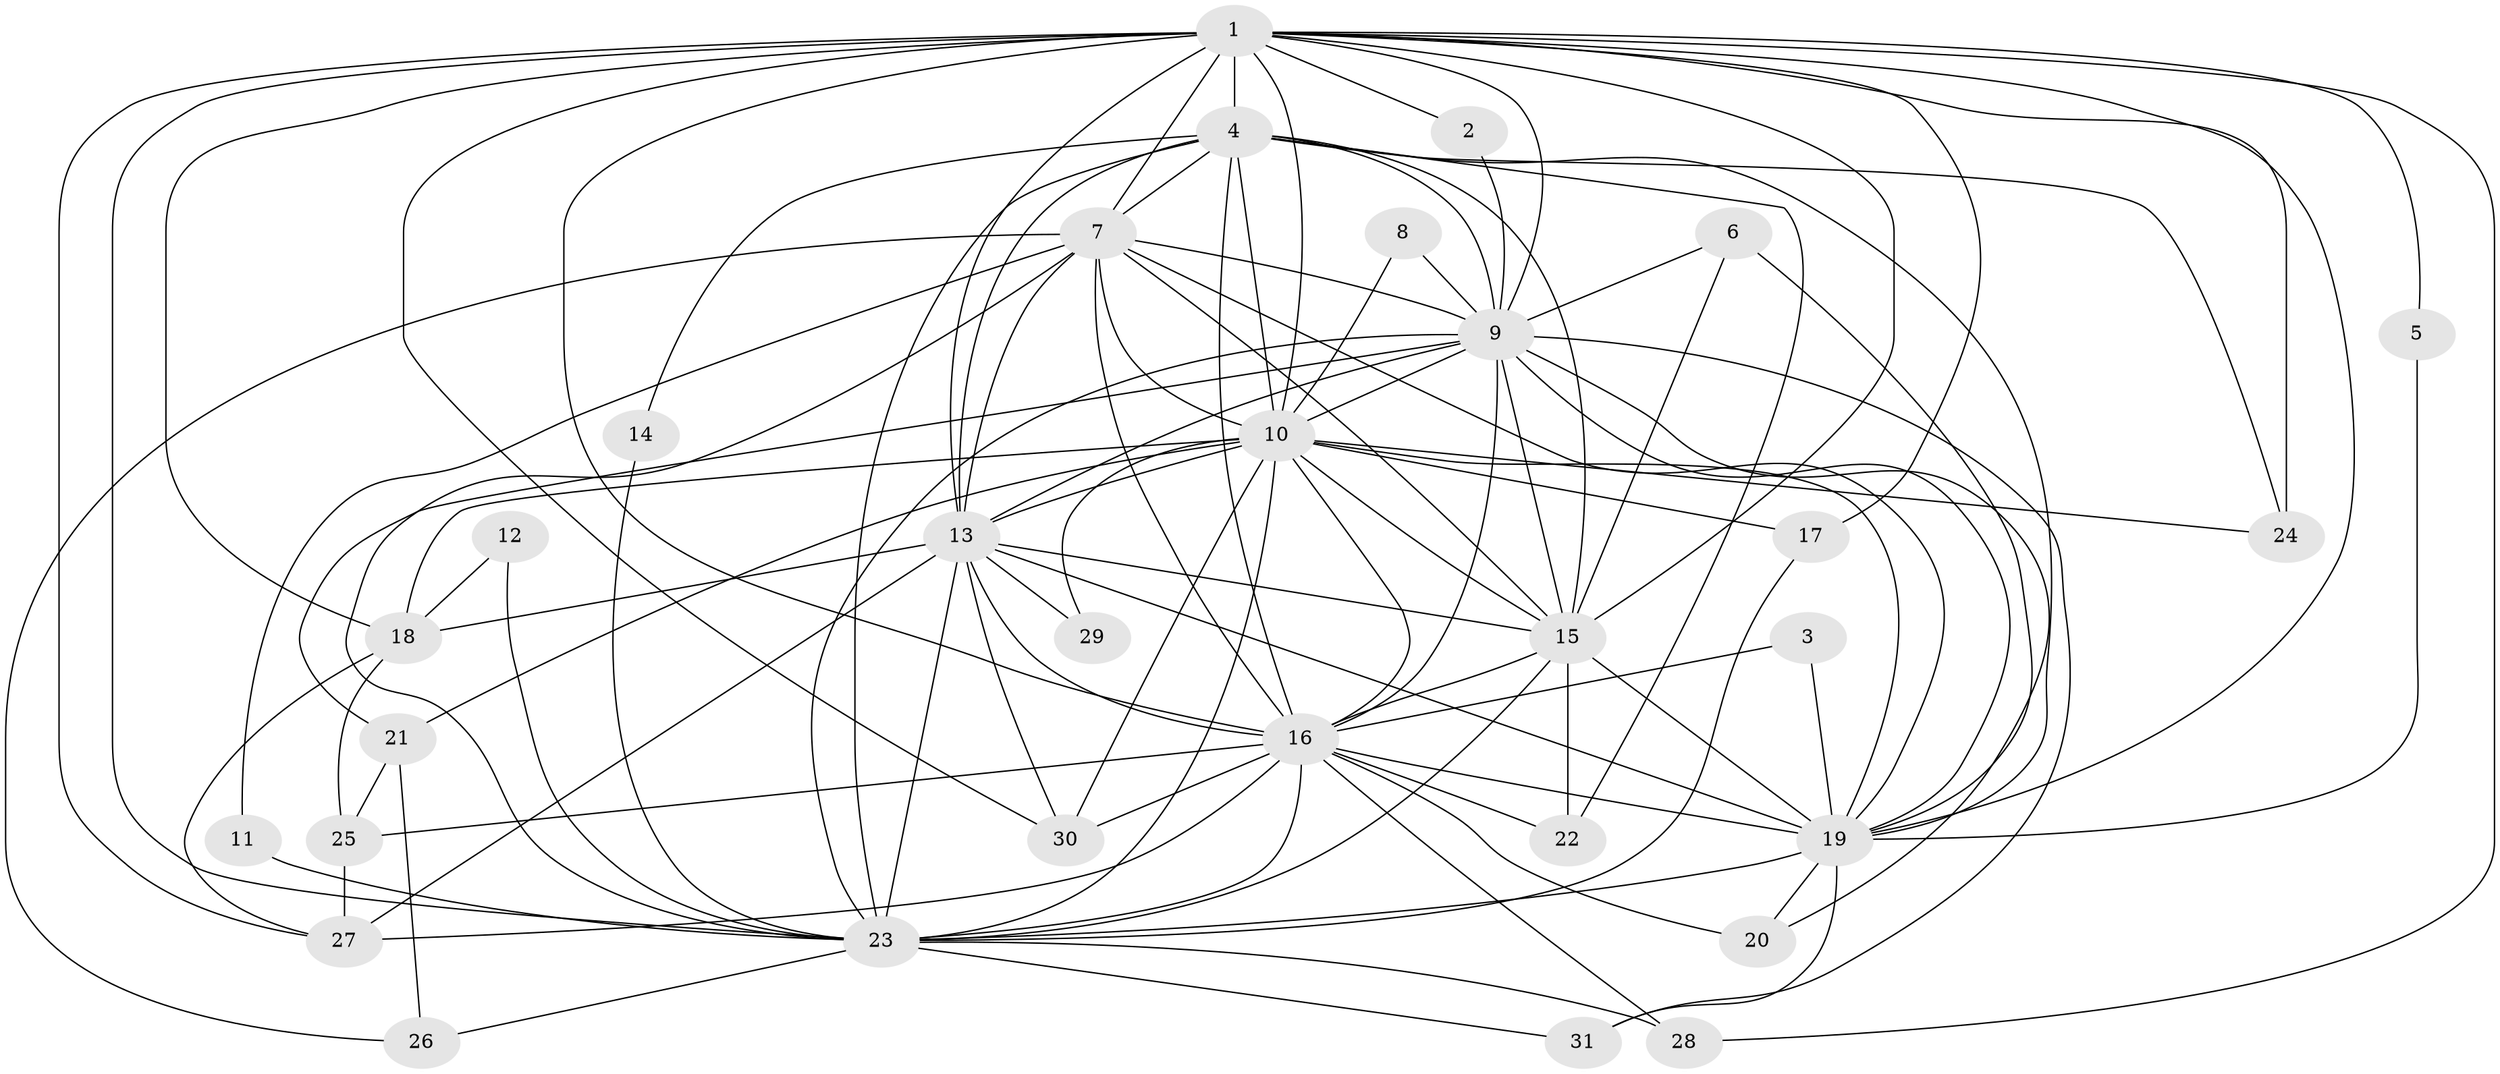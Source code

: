 // original degree distribution, {18: 0.03225806451612903, 20: 0.03225806451612903, 21: 0.016129032258064516, 16: 0.03225806451612903, 15: 0.016129032258064516, 12: 0.03225806451612903, 3: 0.1935483870967742, 2: 0.5645161290322581, 4: 0.04838709677419355, 5: 0.016129032258064516, 7: 0.016129032258064516}
// Generated by graph-tools (version 1.1) at 2025/01/03/09/25 03:01:16]
// undirected, 31 vertices, 102 edges
graph export_dot {
graph [start="1"]
  node [color=gray90,style=filled];
  1;
  2;
  3;
  4;
  5;
  6;
  7;
  8;
  9;
  10;
  11;
  12;
  13;
  14;
  15;
  16;
  17;
  18;
  19;
  20;
  21;
  22;
  23;
  24;
  25;
  26;
  27;
  28;
  29;
  30;
  31;
  1 -- 2 [weight=1.0];
  1 -- 4 [weight=2.0];
  1 -- 5 [weight=1.0];
  1 -- 7 [weight=1.0];
  1 -- 9 [weight=1.0];
  1 -- 10 [weight=1.0];
  1 -- 13 [weight=1.0];
  1 -- 15 [weight=1.0];
  1 -- 16 [weight=1.0];
  1 -- 17 [weight=1.0];
  1 -- 18 [weight=2.0];
  1 -- 19 [weight=1.0];
  1 -- 23 [weight=2.0];
  1 -- 24 [weight=1.0];
  1 -- 27 [weight=1.0];
  1 -- 28 [weight=1.0];
  1 -- 30 [weight=1.0];
  2 -- 9 [weight=1.0];
  3 -- 16 [weight=1.0];
  3 -- 19 [weight=1.0];
  4 -- 7 [weight=1.0];
  4 -- 9 [weight=2.0];
  4 -- 10 [weight=2.0];
  4 -- 13 [weight=1.0];
  4 -- 14 [weight=1.0];
  4 -- 15 [weight=1.0];
  4 -- 16 [weight=1.0];
  4 -- 19 [weight=1.0];
  4 -- 22 [weight=1.0];
  4 -- 23 [weight=1.0];
  4 -- 24 [weight=1.0];
  5 -- 19 [weight=1.0];
  6 -- 9 [weight=1.0];
  6 -- 15 [weight=1.0];
  6 -- 19 [weight=1.0];
  7 -- 9 [weight=1.0];
  7 -- 10 [weight=2.0];
  7 -- 11 [weight=1.0];
  7 -- 13 [weight=1.0];
  7 -- 15 [weight=1.0];
  7 -- 16 [weight=1.0];
  7 -- 19 [weight=1.0];
  7 -- 23 [weight=1.0];
  7 -- 26 [weight=1.0];
  8 -- 9 [weight=2.0];
  8 -- 10 [weight=1.0];
  9 -- 10 [weight=2.0];
  9 -- 13 [weight=1.0];
  9 -- 15 [weight=1.0];
  9 -- 16 [weight=1.0];
  9 -- 19 [weight=1.0];
  9 -- 20 [weight=1.0];
  9 -- 21 [weight=1.0];
  9 -- 23 [weight=1.0];
  9 -- 31 [weight=1.0];
  10 -- 13 [weight=2.0];
  10 -- 15 [weight=1.0];
  10 -- 16 [weight=1.0];
  10 -- 17 [weight=1.0];
  10 -- 18 [weight=1.0];
  10 -- 19 [weight=1.0];
  10 -- 21 [weight=1.0];
  10 -- 23 [weight=1.0];
  10 -- 24 [weight=1.0];
  10 -- 29 [weight=2.0];
  10 -- 30 [weight=1.0];
  11 -- 23 [weight=2.0];
  12 -- 18 [weight=1.0];
  12 -- 23 [weight=1.0];
  13 -- 15 [weight=2.0];
  13 -- 16 [weight=1.0];
  13 -- 18 [weight=1.0];
  13 -- 19 [weight=2.0];
  13 -- 23 [weight=2.0];
  13 -- 27 [weight=1.0];
  13 -- 29 [weight=1.0];
  13 -- 30 [weight=1.0];
  14 -- 23 [weight=1.0];
  15 -- 16 [weight=1.0];
  15 -- 19 [weight=1.0];
  15 -- 22 [weight=1.0];
  15 -- 23 [weight=1.0];
  16 -- 19 [weight=2.0];
  16 -- 20 [weight=1.0];
  16 -- 22 [weight=1.0];
  16 -- 23 [weight=2.0];
  16 -- 25 [weight=1.0];
  16 -- 27 [weight=1.0];
  16 -- 28 [weight=1.0];
  16 -- 30 [weight=1.0];
  17 -- 23 [weight=1.0];
  18 -- 25 [weight=1.0];
  18 -- 27 [weight=1.0];
  19 -- 20 [weight=1.0];
  19 -- 23 [weight=1.0];
  19 -- 31 [weight=1.0];
  21 -- 25 [weight=1.0];
  21 -- 26 [weight=1.0];
  23 -- 26 [weight=1.0];
  23 -- 28 [weight=1.0];
  23 -- 31 [weight=1.0];
  25 -- 27 [weight=1.0];
}
